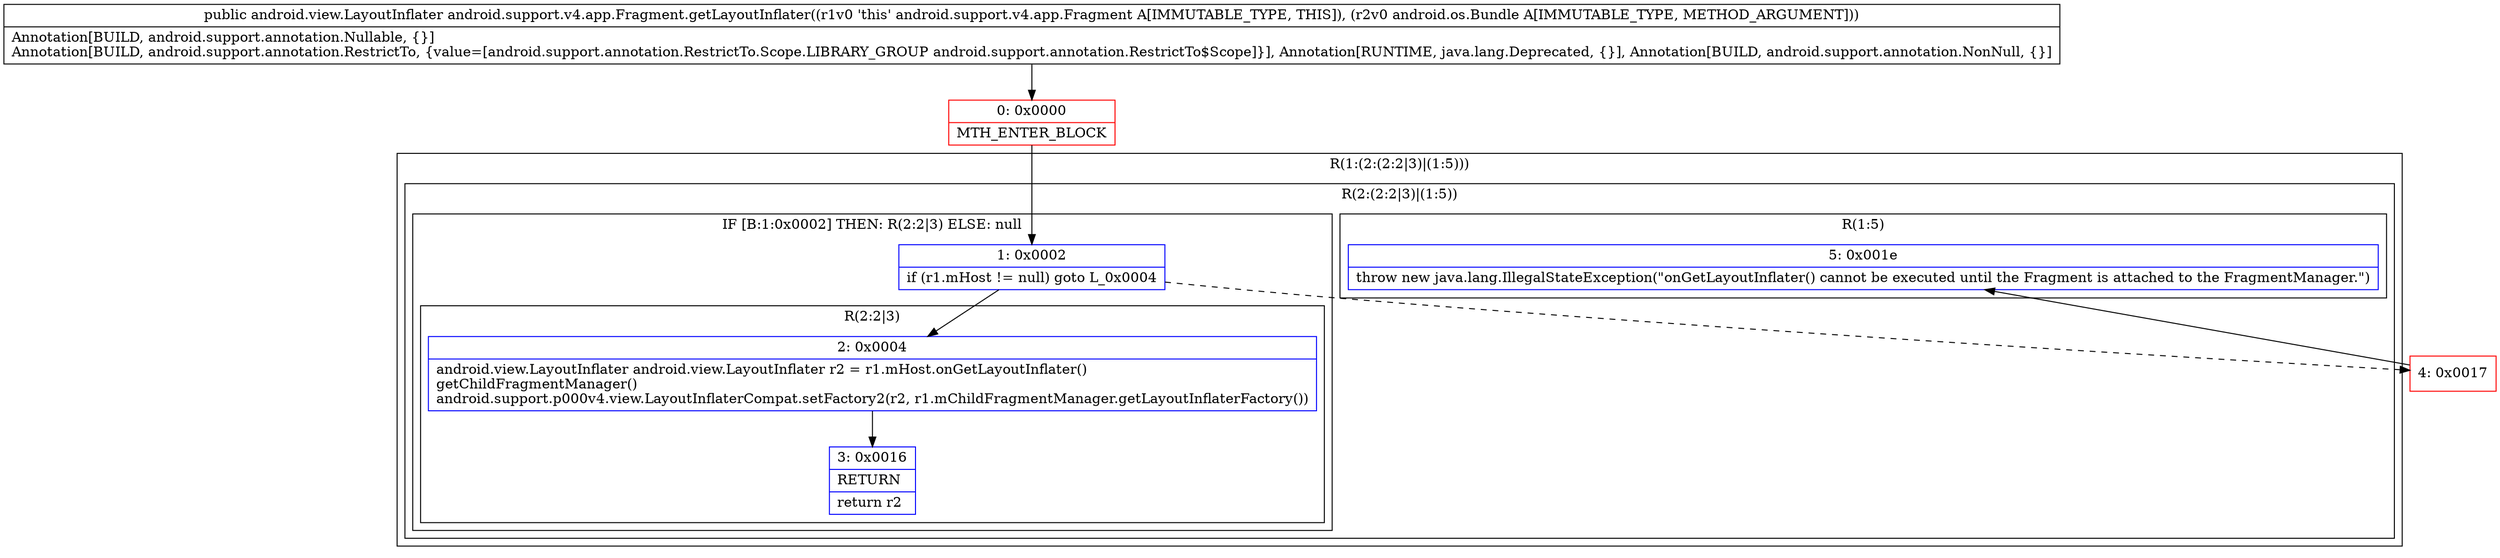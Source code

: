 digraph "CFG forandroid.support.v4.app.Fragment.getLayoutInflater(Landroid\/os\/Bundle;)Landroid\/view\/LayoutInflater;" {
subgraph cluster_Region_1051012916 {
label = "R(1:(2:(2:2|3)|(1:5)))";
node [shape=record,color=blue];
subgraph cluster_Region_901545939 {
label = "R(2:(2:2|3)|(1:5))";
node [shape=record,color=blue];
subgraph cluster_IfRegion_1160577973 {
label = "IF [B:1:0x0002] THEN: R(2:2|3) ELSE: null";
node [shape=record,color=blue];
Node_1 [shape=record,label="{1\:\ 0x0002|if (r1.mHost != null) goto L_0x0004\l}"];
subgraph cluster_Region_358004280 {
label = "R(2:2|3)";
node [shape=record,color=blue];
Node_2 [shape=record,label="{2\:\ 0x0004|android.view.LayoutInflater android.view.LayoutInflater r2 = r1.mHost.onGetLayoutInflater()\lgetChildFragmentManager()\landroid.support.p000v4.view.LayoutInflaterCompat.setFactory2(r2, r1.mChildFragmentManager.getLayoutInflaterFactory())\l}"];
Node_3 [shape=record,label="{3\:\ 0x0016|RETURN\l|return r2\l}"];
}
}
subgraph cluster_Region_478708436 {
label = "R(1:5)";
node [shape=record,color=blue];
Node_5 [shape=record,label="{5\:\ 0x001e|throw new java.lang.IllegalStateException(\"onGetLayoutInflater() cannot be executed until the Fragment is attached to the FragmentManager.\")\l}"];
}
}
}
Node_0 [shape=record,color=red,label="{0\:\ 0x0000|MTH_ENTER_BLOCK\l}"];
Node_4 [shape=record,color=red,label="{4\:\ 0x0017}"];
MethodNode[shape=record,label="{public android.view.LayoutInflater android.support.v4.app.Fragment.getLayoutInflater((r1v0 'this' android.support.v4.app.Fragment A[IMMUTABLE_TYPE, THIS]), (r2v0 android.os.Bundle A[IMMUTABLE_TYPE, METHOD_ARGUMENT]))  | Annotation[BUILD, android.support.annotation.Nullable, \{\}]\lAnnotation[BUILD, android.support.annotation.RestrictTo, \{value=[android.support.annotation.RestrictTo.Scope.LIBRARY_GROUP android.support.annotation.RestrictTo$Scope]\}], Annotation[RUNTIME, java.lang.Deprecated, \{\}], Annotation[BUILD, android.support.annotation.NonNull, \{\}]\l}"];
MethodNode -> Node_0;
Node_1 -> Node_2;
Node_1 -> Node_4[style=dashed];
Node_2 -> Node_3;
Node_0 -> Node_1;
Node_4 -> Node_5;
}

